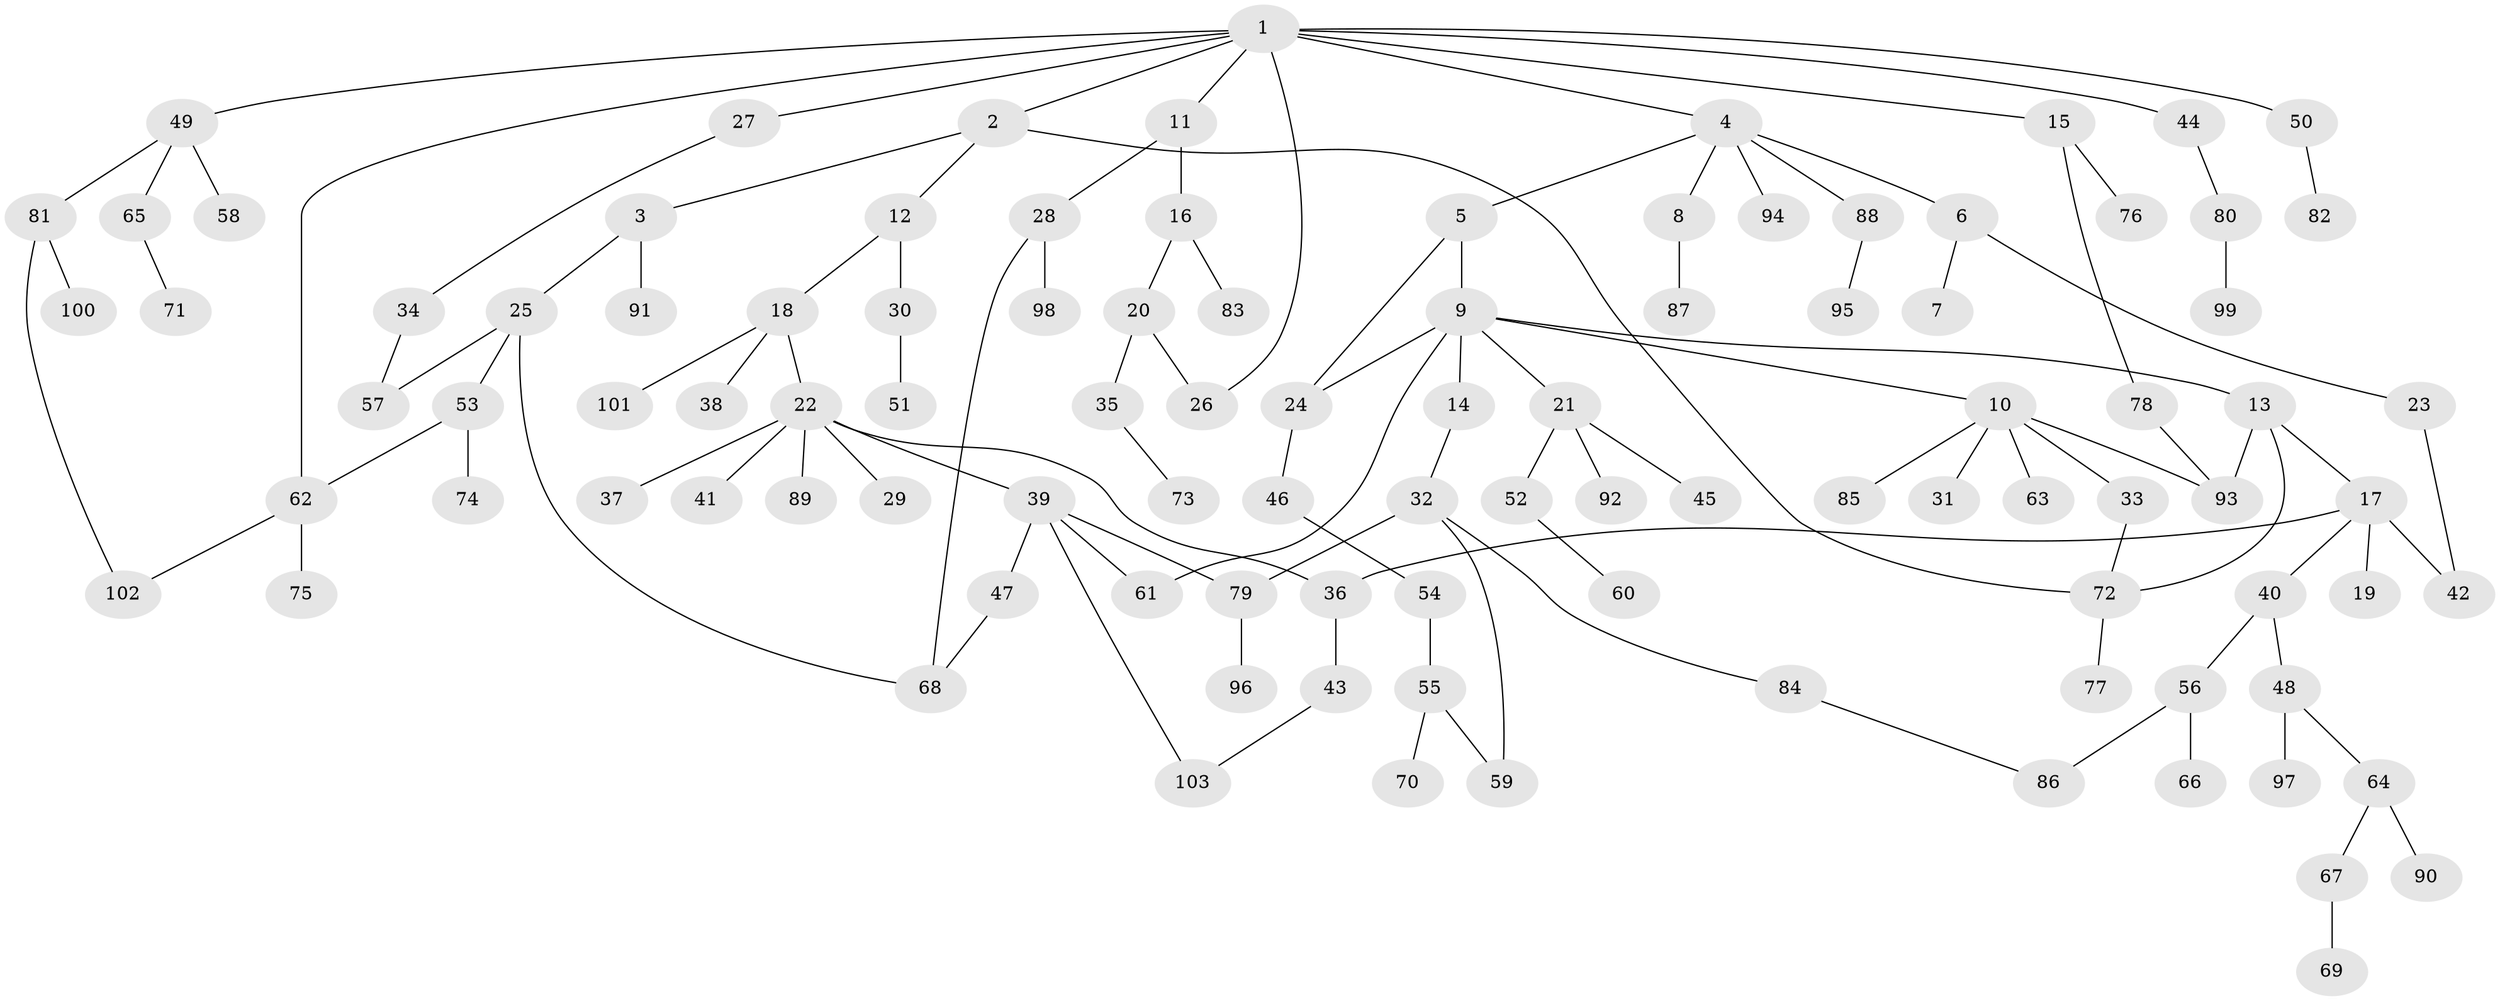 // Generated by graph-tools (version 1.1) at 2025/25/03/09/25 03:25:33]
// undirected, 103 vertices, 120 edges
graph export_dot {
graph [start="1"]
  node [color=gray90,style=filled];
  1;
  2;
  3;
  4;
  5;
  6;
  7;
  8;
  9;
  10;
  11;
  12;
  13;
  14;
  15;
  16;
  17;
  18;
  19;
  20;
  21;
  22;
  23;
  24;
  25;
  26;
  27;
  28;
  29;
  30;
  31;
  32;
  33;
  34;
  35;
  36;
  37;
  38;
  39;
  40;
  41;
  42;
  43;
  44;
  45;
  46;
  47;
  48;
  49;
  50;
  51;
  52;
  53;
  54;
  55;
  56;
  57;
  58;
  59;
  60;
  61;
  62;
  63;
  64;
  65;
  66;
  67;
  68;
  69;
  70;
  71;
  72;
  73;
  74;
  75;
  76;
  77;
  78;
  79;
  80;
  81;
  82;
  83;
  84;
  85;
  86;
  87;
  88;
  89;
  90;
  91;
  92;
  93;
  94;
  95;
  96;
  97;
  98;
  99;
  100;
  101;
  102;
  103;
  1 -- 2;
  1 -- 4;
  1 -- 11;
  1 -- 15;
  1 -- 27;
  1 -- 44;
  1 -- 49;
  1 -- 50;
  1 -- 62;
  1 -- 26;
  2 -- 3;
  2 -- 12;
  2 -- 72;
  3 -- 25;
  3 -- 91;
  4 -- 5;
  4 -- 6;
  4 -- 8;
  4 -- 88;
  4 -- 94;
  5 -- 9;
  5 -- 24;
  6 -- 7;
  6 -- 23;
  8 -- 87;
  9 -- 10;
  9 -- 13;
  9 -- 14;
  9 -- 21;
  9 -- 61;
  9 -- 24;
  10 -- 31;
  10 -- 33;
  10 -- 63;
  10 -- 85;
  10 -- 93;
  11 -- 16;
  11 -- 28;
  12 -- 18;
  12 -- 30;
  13 -- 17;
  13 -- 93;
  13 -- 72;
  14 -- 32;
  15 -- 76;
  15 -- 78;
  16 -- 20;
  16 -- 83;
  17 -- 19;
  17 -- 40;
  17 -- 42;
  17 -- 36;
  18 -- 22;
  18 -- 38;
  18 -- 101;
  20 -- 26;
  20 -- 35;
  21 -- 45;
  21 -- 52;
  21 -- 92;
  22 -- 29;
  22 -- 36;
  22 -- 37;
  22 -- 39;
  22 -- 41;
  22 -- 89;
  23 -- 42;
  24 -- 46;
  25 -- 53;
  25 -- 68;
  25 -- 57;
  27 -- 34;
  28 -- 98;
  28 -- 68;
  30 -- 51;
  32 -- 84;
  32 -- 59;
  32 -- 79;
  33 -- 72;
  34 -- 57;
  35 -- 73;
  36 -- 43;
  39 -- 47;
  39 -- 79;
  39 -- 103;
  39 -- 61;
  40 -- 48;
  40 -- 56;
  43 -- 103;
  44 -- 80;
  46 -- 54;
  47 -- 68;
  48 -- 64;
  48 -- 97;
  49 -- 58;
  49 -- 65;
  49 -- 81;
  50 -- 82;
  52 -- 60;
  53 -- 74;
  53 -- 62;
  54 -- 55;
  55 -- 59;
  55 -- 70;
  56 -- 66;
  56 -- 86;
  62 -- 75;
  62 -- 102;
  64 -- 67;
  64 -- 90;
  65 -- 71;
  67 -- 69;
  72 -- 77;
  78 -- 93;
  79 -- 96;
  80 -- 99;
  81 -- 100;
  81 -- 102;
  84 -- 86;
  88 -- 95;
}

